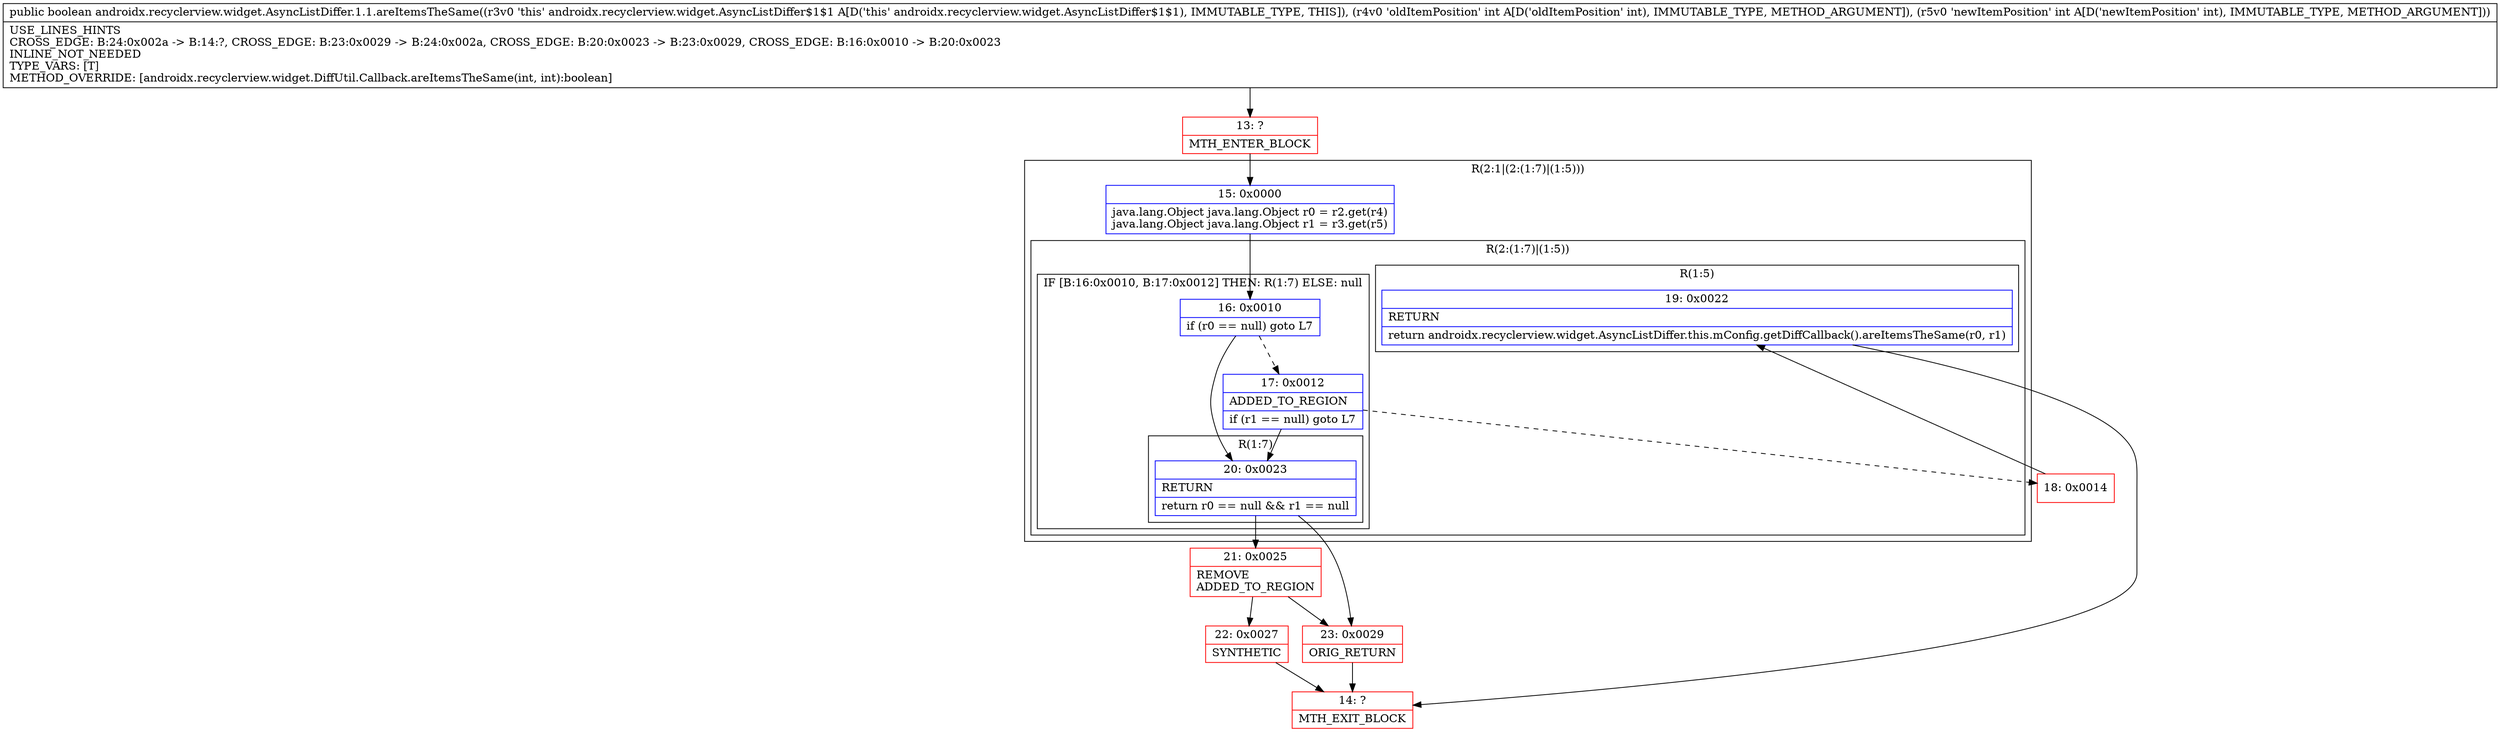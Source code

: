 digraph "CFG forandroidx.recyclerview.widget.AsyncListDiffer.1.1.areItemsTheSame(II)Z" {
subgraph cluster_Region_291196405 {
label = "R(2:1|(2:(1:7)|(1:5)))";
node [shape=record,color=blue];
Node_15 [shape=record,label="{15\:\ 0x0000|java.lang.Object java.lang.Object r0 = r2.get(r4)\ljava.lang.Object java.lang.Object r1 = r3.get(r5)\l}"];
subgraph cluster_Region_1407678767 {
label = "R(2:(1:7)|(1:5))";
node [shape=record,color=blue];
subgraph cluster_IfRegion_771206242 {
label = "IF [B:16:0x0010, B:17:0x0012] THEN: R(1:7) ELSE: null";
node [shape=record,color=blue];
Node_16 [shape=record,label="{16\:\ 0x0010|if (r0 == null) goto L7\l}"];
Node_17 [shape=record,label="{17\:\ 0x0012|ADDED_TO_REGION\l|if (r1 == null) goto L7\l}"];
subgraph cluster_Region_1313115093 {
label = "R(1:7)";
node [shape=record,color=blue];
Node_20 [shape=record,label="{20\:\ 0x0023|RETURN\l|return r0 == null && r1 == null\l}"];
}
}
subgraph cluster_Region_1379574575 {
label = "R(1:5)";
node [shape=record,color=blue];
Node_19 [shape=record,label="{19\:\ 0x0022|RETURN\l|return androidx.recyclerview.widget.AsyncListDiffer.this.mConfig.getDiffCallback().areItemsTheSame(r0, r1)\l}"];
}
}
}
Node_13 [shape=record,color=red,label="{13\:\ ?|MTH_ENTER_BLOCK\l}"];
Node_18 [shape=record,color=red,label="{18\:\ 0x0014}"];
Node_14 [shape=record,color=red,label="{14\:\ ?|MTH_EXIT_BLOCK\l}"];
Node_21 [shape=record,color=red,label="{21\:\ 0x0025|REMOVE\lADDED_TO_REGION\l}"];
Node_22 [shape=record,color=red,label="{22\:\ 0x0027|SYNTHETIC\l}"];
Node_23 [shape=record,color=red,label="{23\:\ 0x0029|ORIG_RETURN\l}"];
MethodNode[shape=record,label="{public boolean androidx.recyclerview.widget.AsyncListDiffer.1.1.areItemsTheSame((r3v0 'this' androidx.recyclerview.widget.AsyncListDiffer$1$1 A[D('this' androidx.recyclerview.widget.AsyncListDiffer$1$1), IMMUTABLE_TYPE, THIS]), (r4v0 'oldItemPosition' int A[D('oldItemPosition' int), IMMUTABLE_TYPE, METHOD_ARGUMENT]), (r5v0 'newItemPosition' int A[D('newItemPosition' int), IMMUTABLE_TYPE, METHOD_ARGUMENT]))  | USE_LINES_HINTS\lCROSS_EDGE: B:24:0x002a \-\> B:14:?, CROSS_EDGE: B:23:0x0029 \-\> B:24:0x002a, CROSS_EDGE: B:20:0x0023 \-\> B:23:0x0029, CROSS_EDGE: B:16:0x0010 \-\> B:20:0x0023\lINLINE_NOT_NEEDED\lTYPE_VARS: [T]\lMETHOD_OVERRIDE: [androidx.recyclerview.widget.DiffUtil.Callback.areItemsTheSame(int, int):boolean]\l}"];
MethodNode -> Node_13;Node_15 -> Node_16;
Node_16 -> Node_17[style=dashed];
Node_16 -> Node_20;
Node_17 -> Node_18[style=dashed];
Node_17 -> Node_20;
Node_20 -> Node_21;
Node_20 -> Node_23;
Node_19 -> Node_14;
Node_13 -> Node_15;
Node_18 -> Node_19;
Node_21 -> Node_22;
Node_21 -> Node_23;
Node_22 -> Node_14;
Node_23 -> Node_14;
}

